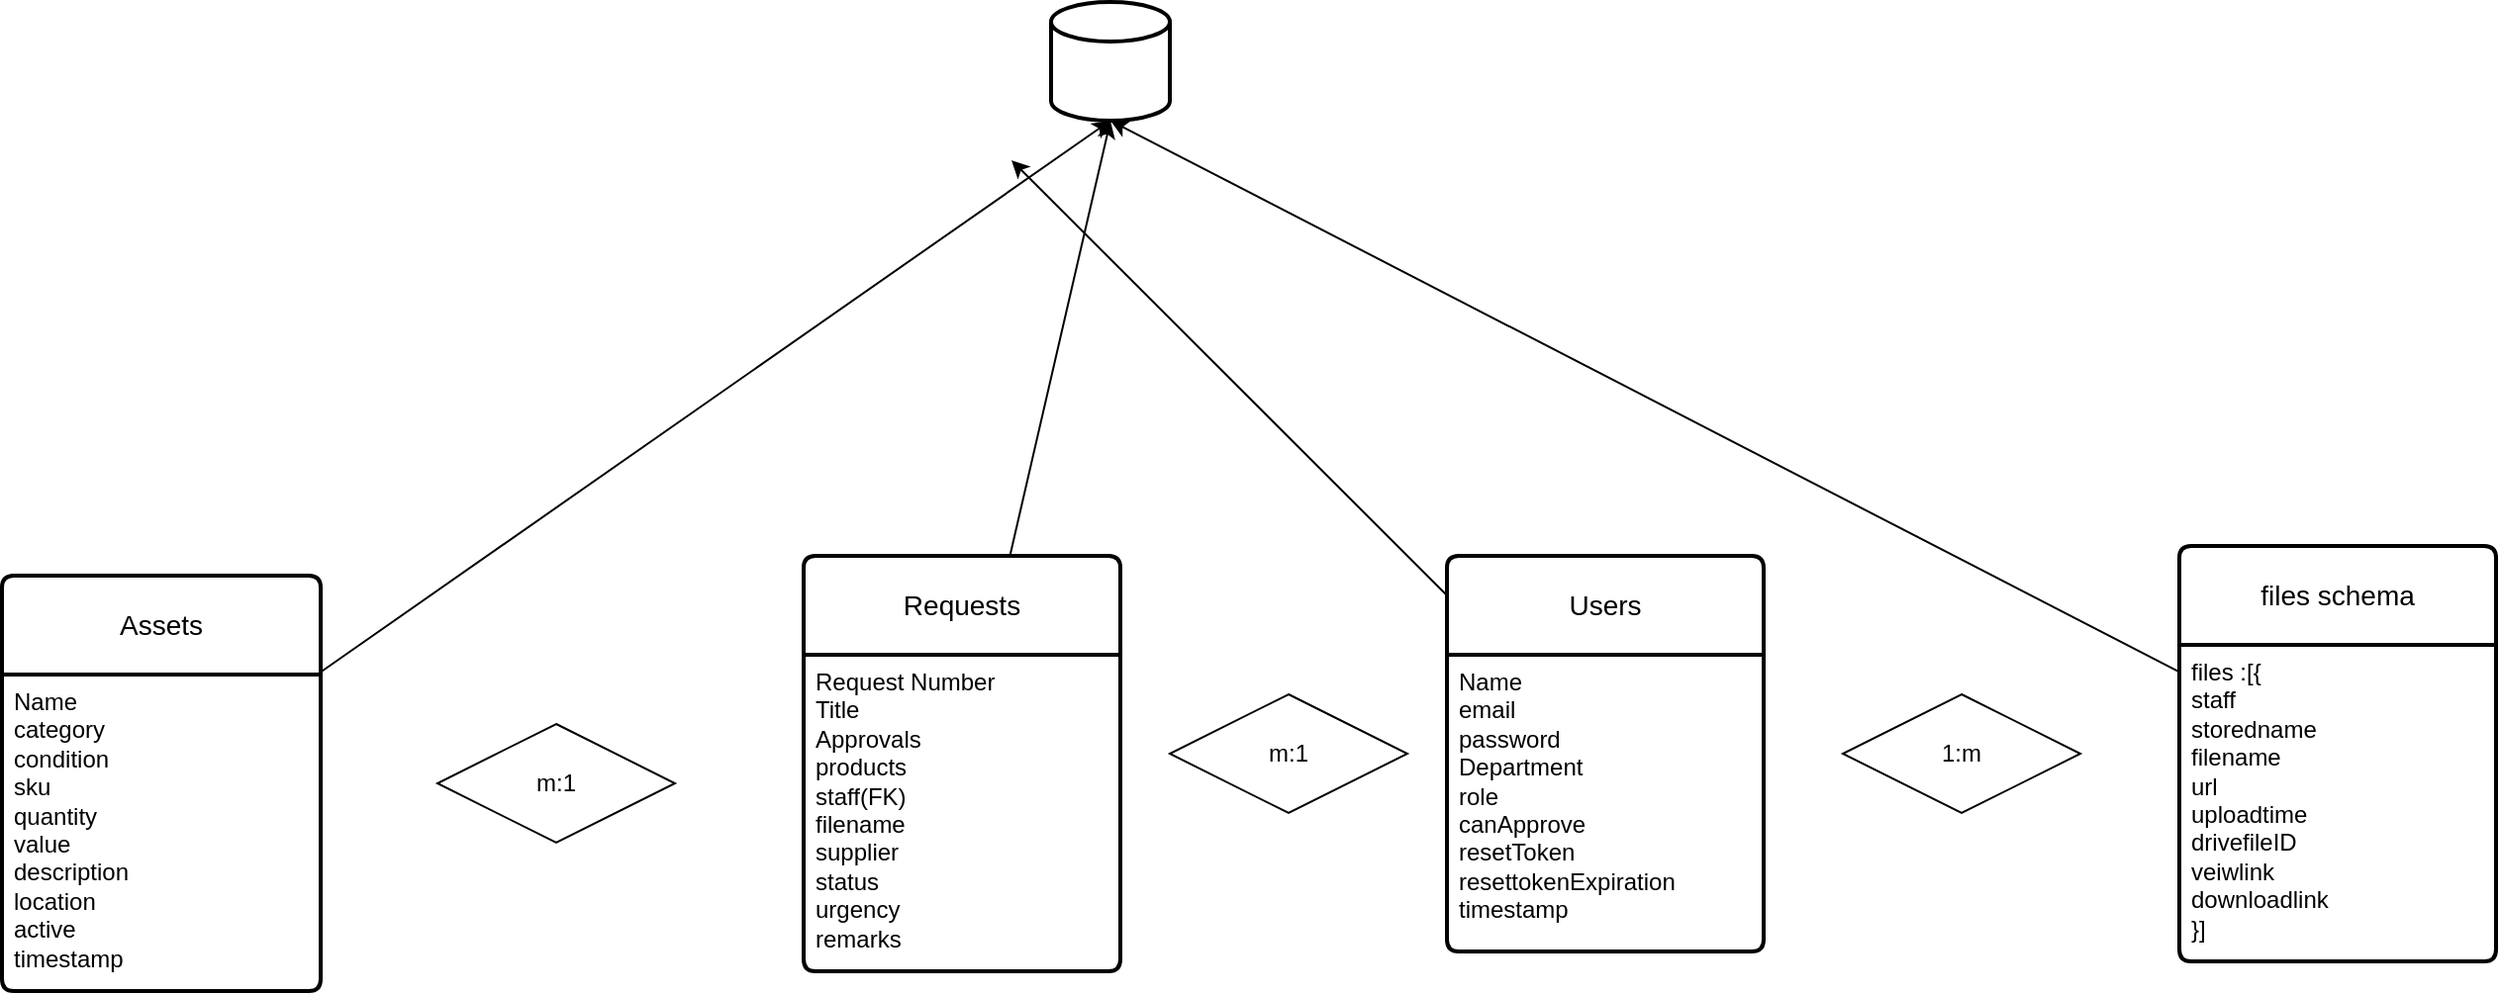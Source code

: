 <mxfile>
    <diagram id="uYMd66ncteUReGUmBsWV" name="Page-1">
        <mxGraphModel dx="1632" dy="1602" grid="1" gridSize="10" guides="1" tooltips="1" connect="1" arrows="1" fold="1" page="1" pageScale="1" pageWidth="850" pageHeight="1100" math="0" shadow="0">
            <root>
                <mxCell id="0"/>
                <mxCell id="1" parent="0"/>
                <mxCell id="2" value="Assets" style="swimlane;childLayout=stackLayout;horizontal=1;startSize=50;horizontalStack=0;rounded=1;fontSize=14;fontStyle=0;strokeWidth=2;resizeParent=0;resizeLast=1;shadow=0;dashed=0;align=center;arcSize=4;whiteSpace=wrap;html=1;" vertex="1" parent="1">
                    <mxGeometry x="-140" y="150" width="161" height="210" as="geometry"/>
                </mxCell>
                <mxCell id="3" value="Name&lt;div&gt;category&lt;/div&gt;&lt;div&gt;condition&lt;/div&gt;&lt;div&gt;sku&lt;/div&gt;&lt;div&gt;quantity&lt;/div&gt;&lt;div&gt;value&lt;/div&gt;&lt;div&gt;description&lt;/div&gt;&lt;div&gt;location&lt;/div&gt;&lt;div&gt;active&lt;/div&gt;&lt;div&gt;timestamp&lt;/div&gt;" style="align=left;strokeColor=none;fillColor=none;spacingLeft=4;fontSize=12;verticalAlign=top;resizable=0;rotatable=0;part=1;html=1;" vertex="1" parent="2">
                    <mxGeometry y="50" width="161" height="160" as="geometry"/>
                </mxCell>
                <mxCell id="5" value="" style="strokeWidth=2;html=1;shape=mxgraph.flowchart.database;whiteSpace=wrap;" vertex="1" parent="1">
                    <mxGeometry x="390" y="-140" width="60" height="60" as="geometry"/>
                </mxCell>
                <mxCell id="6" style="edgeStyle=none;html=1;entryX=0.5;entryY=1;entryDx=0;entryDy=0;entryPerimeter=0;" edge="1" parent="1" source="2" target="5">
                    <mxGeometry relative="1" as="geometry"/>
                </mxCell>
                <mxCell id="7" value="Requests" style="swimlane;childLayout=stackLayout;horizontal=1;startSize=50;horizontalStack=0;rounded=1;fontSize=14;fontStyle=0;strokeWidth=2;resizeParent=0;resizeLast=1;shadow=0;dashed=0;align=center;arcSize=4;whiteSpace=wrap;html=1;" vertex="1" parent="1">
                    <mxGeometry x="265" y="140" width="160" height="210" as="geometry"/>
                </mxCell>
                <mxCell id="8" value="Request Number&lt;div&gt;&lt;font color=&quot;#000000&quot;&gt;Title&lt;br&gt;&lt;/font&gt;&lt;div&gt;Approvals&lt;/div&gt;&lt;/div&gt;&lt;div&gt;products&lt;/div&gt;&lt;div&gt;staff(FK)&lt;/div&gt;&lt;div&gt;filename&lt;/div&gt;&lt;div&gt;supplier&lt;/div&gt;&lt;div&gt;status&lt;/div&gt;&lt;div&gt;urgency&lt;/div&gt;&lt;div&gt;remarks&lt;/div&gt;" style="align=left;strokeColor=none;fillColor=none;spacingLeft=4;fontSize=12;verticalAlign=top;resizable=0;rotatable=0;part=1;html=1;" vertex="1" parent="7">
                    <mxGeometry y="50" width="160" height="160" as="geometry"/>
                </mxCell>
                <mxCell id="16" style="edgeStyle=none;html=1;" edge="1" parent="1" source="9">
                    <mxGeometry relative="1" as="geometry">
                        <mxPoint x="370" y="-60" as="targetPoint"/>
                    </mxGeometry>
                </mxCell>
                <mxCell id="9" value="Users" style="swimlane;childLayout=stackLayout;horizontal=1;startSize=50;horizontalStack=0;rounded=1;fontSize=14;fontStyle=0;strokeWidth=2;resizeParent=0;resizeLast=1;shadow=0;dashed=0;align=center;arcSize=4;whiteSpace=wrap;html=1;" vertex="1" parent="1">
                    <mxGeometry x="590" y="140" width="160" height="200" as="geometry"/>
                </mxCell>
                <mxCell id="10" value="Name&lt;div&gt;email&lt;/div&gt;&lt;div&gt;password&lt;/div&gt;&lt;div&gt;Department&lt;/div&gt;&lt;div&gt;role&lt;/div&gt;&lt;div&gt;canApprove&lt;/div&gt;&lt;div&gt;resetToken&lt;/div&gt;&lt;div&gt;resettokenExpiration&lt;/div&gt;&lt;div&gt;timestamp&lt;/div&gt;" style="align=left;strokeColor=none;fillColor=none;spacingLeft=4;fontSize=12;verticalAlign=top;resizable=0;rotatable=0;part=1;html=1;" vertex="1" parent="9">
                    <mxGeometry y="50" width="160" height="150" as="geometry"/>
                </mxCell>
                <mxCell id="11" value="files schema" style="swimlane;childLayout=stackLayout;horizontal=1;startSize=50;horizontalStack=0;rounded=1;fontSize=14;fontStyle=0;strokeWidth=2;resizeParent=0;resizeLast=1;shadow=0;dashed=0;align=center;arcSize=4;whiteSpace=wrap;html=1;" vertex="1" parent="1">
                    <mxGeometry x="960" y="135" width="160" height="210" as="geometry"/>
                </mxCell>
                <mxCell id="12" value="files :[{&lt;div&gt;&lt;font color=&quot;#000000&quot;&gt;staff&lt;/font&gt;&lt;/div&gt;&lt;div&gt;&lt;font color=&quot;#000000&quot;&gt;storedname&lt;/font&gt;&lt;/div&gt;&lt;div&gt;&lt;font color=&quot;#000000&quot;&gt;filename&lt;/font&gt;&lt;/div&gt;&lt;div&gt;&lt;font color=&quot;#000000&quot;&gt;url&lt;/font&gt;&lt;/div&gt;&lt;div&gt;&lt;font color=&quot;#000000&quot;&gt;uploadtime&lt;/font&gt;&lt;/div&gt;&lt;div&gt;&lt;font color=&quot;#000000&quot;&gt;drivefileID&lt;/font&gt;&lt;/div&gt;&lt;div&gt;&lt;font color=&quot;#000000&quot;&gt;veiwlink&lt;/font&gt;&lt;/div&gt;&lt;div&gt;&lt;font color=&quot;#000000&quot;&gt;downloadlink&lt;br&gt;&lt;/font&gt;&lt;div&gt;}]&lt;/div&gt;&lt;/div&gt;" style="align=left;strokeColor=none;fillColor=none;spacingLeft=4;fontSize=12;verticalAlign=top;resizable=0;rotatable=0;part=1;html=1;" vertex="1" parent="11">
                    <mxGeometry y="50" width="160" height="160" as="geometry"/>
                </mxCell>
                <mxCell id="15" style="edgeStyle=none;html=1;entryX=0.5;entryY=1;entryDx=0;entryDy=0;entryPerimeter=0;" edge="1" parent="1" source="7" target="5">
                    <mxGeometry relative="1" as="geometry"/>
                </mxCell>
                <mxCell id="17" style="edgeStyle=none;html=1;entryX=0.5;entryY=1;entryDx=0;entryDy=0;entryPerimeter=0;" edge="1" parent="1" source="11" target="5">
                    <mxGeometry relative="1" as="geometry"/>
                </mxCell>
                <mxCell id="18" value="m:1" style="shape=rhombus;perimeter=rhombusPerimeter;whiteSpace=wrap;html=1;align=center;" vertex="1" parent="1">
                    <mxGeometry x="80" y="225" width="120" height="60" as="geometry"/>
                </mxCell>
                <mxCell id="19" value="m:1" style="shape=rhombus;perimeter=rhombusPerimeter;whiteSpace=wrap;html=1;align=center;" vertex="1" parent="1">
                    <mxGeometry x="450" y="210" width="120" height="60" as="geometry"/>
                </mxCell>
                <mxCell id="20" value="1:m" style="shape=rhombus;perimeter=rhombusPerimeter;whiteSpace=wrap;html=1;align=center;" vertex="1" parent="1">
                    <mxGeometry x="790" y="210" width="120" height="60" as="geometry"/>
                </mxCell>
            </root>
        </mxGraphModel>
    </diagram>
</mxfile>